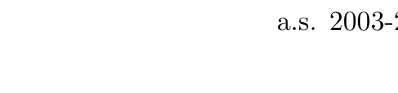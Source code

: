 \begin{tikzpicture}
\begin{scope}[RedOrange]
\foreach \xi in {0,3.5ex,7ex}{
\draw(\xi,-.5ex) circle (1.5ex);
   \draw (\xi-.9ex,-1ex)..controls (\xi-0.4ex,-1.5ex)and(\xi+0.5ex,-1.5ex)..(\xi+.9ex,-1ex);}
\foreach \xii in {-.5ex,.5ex,3ex,4ex,6.5ex,7.5ex}
  \draw[fill=white] (\xii,0) circle (.2ex);
\end{scope}
\node[left] at (-1.5ex,-.5ex) { a.s. 2003-2004 $=$};
\end{tikzpicture}

